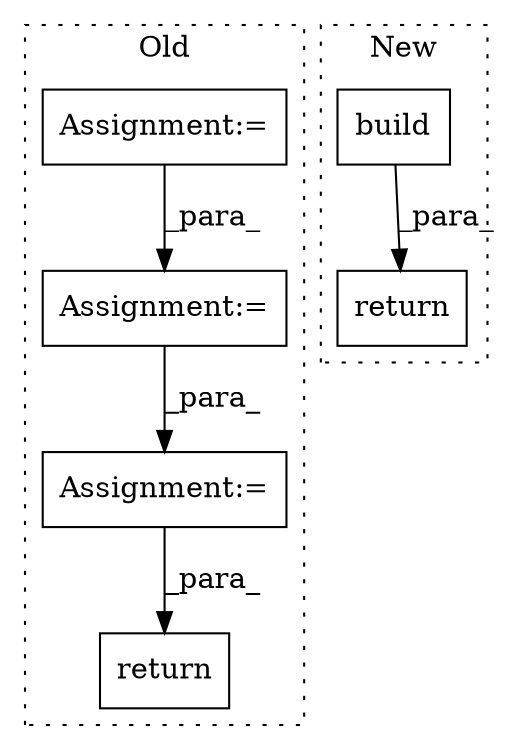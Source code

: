 digraph G {
subgraph cluster0 {
1 [label="return" a="41" s="9530" l="12" shape="box"];
4 [label="Assignment:=" a="7" s="9306" l="12" shape="box"];
5 [label="Assignment:=" a="7" s="9503" l="1" shape="box"];
6 [label="Assignment:=" a="7" s="9403" l="36" shape="box"];
label = "Old";
style="dotted";
}
subgraph cluster1 {
2 [label="build" a="32" s="10029,10049" l="6,1" shape="box"];
3 [label="return" a="41" s="10017" l="7" shape="box"];
label = "New";
style="dotted";
}
2 -> 3 [label="_para_"];
4 -> 5 [label="_para_"];
5 -> 1 [label="_para_"];
6 -> 4 [label="_para_"];
}